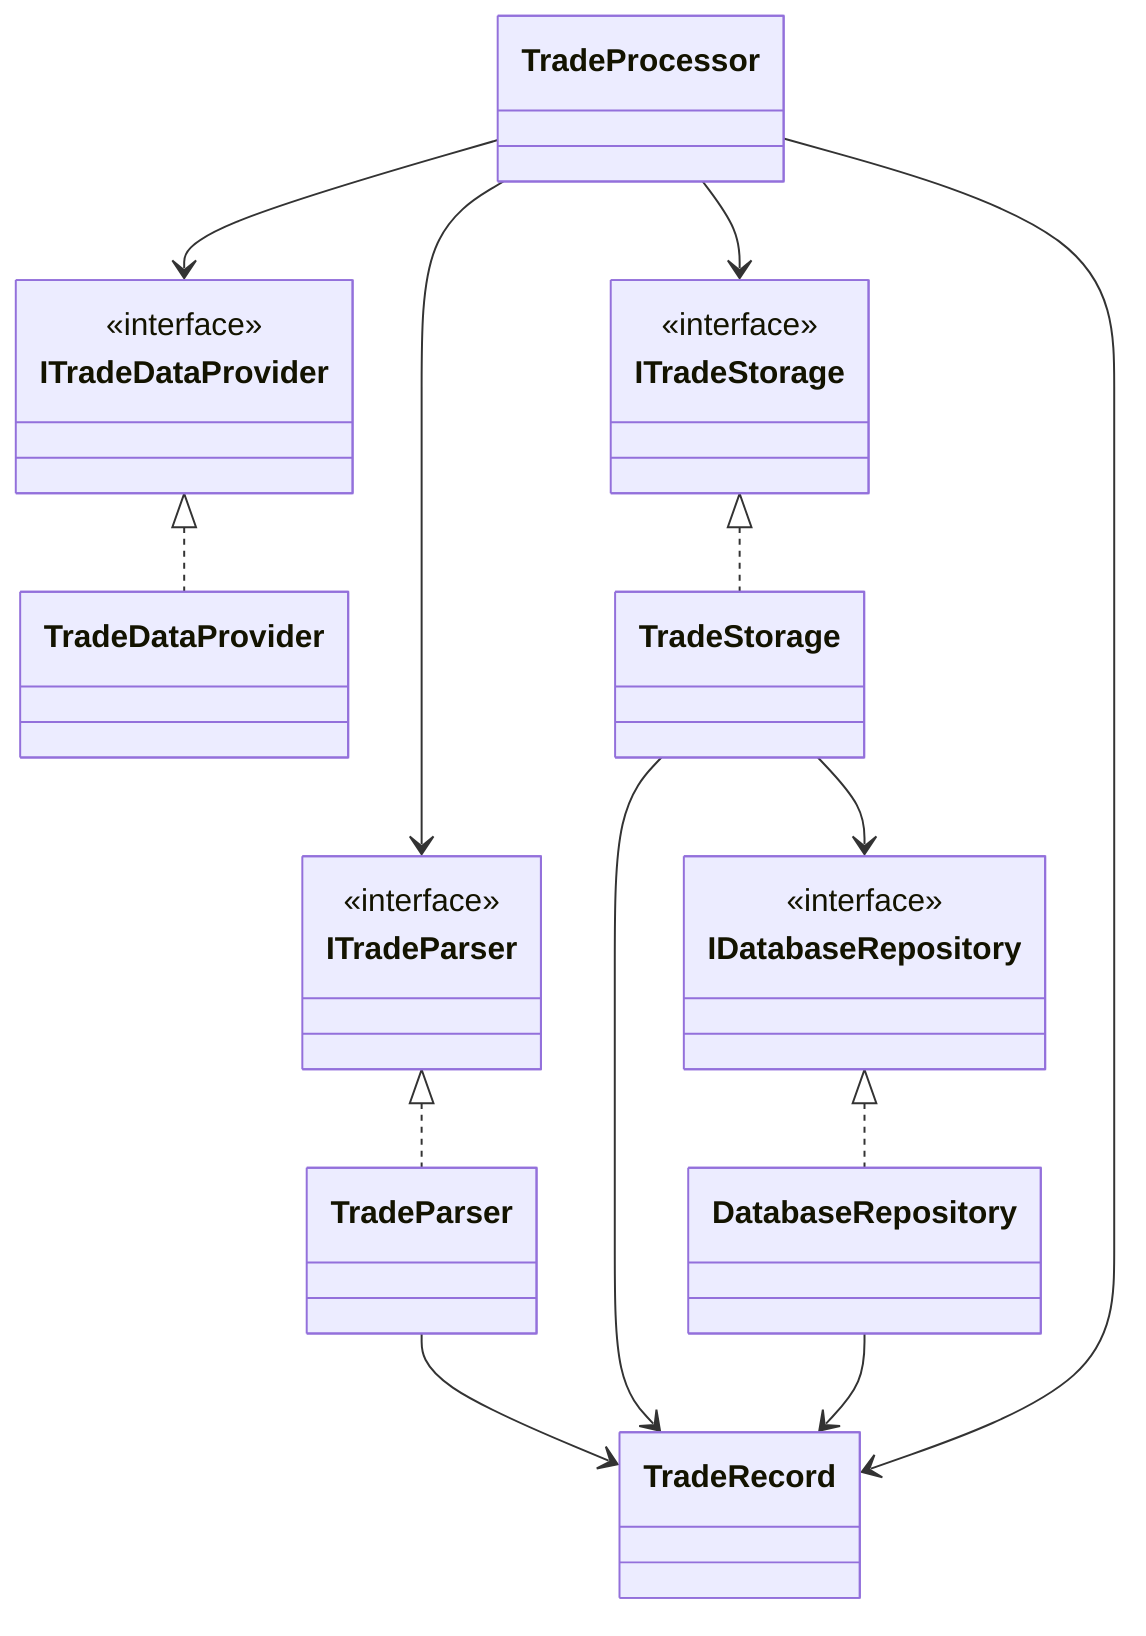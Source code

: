 classDiagram
direction TB
class ITradeDataProvider {
  <<interface>>
}
class ITradeParser {
  <<interface>>
}
class ITradeStorage {
  <<interface>>
}
class IDatabaseRepository {
  <<interface>>
}

class TradeDataProvider
class TradeParser
class TradeStorage
class DatabaseRepository
class TradeProcessor
class TradeRecord

ITradeDataProvider <|.. TradeDataProvider
ITradeParser <|.. TradeParser
ITradeStorage <|.. TradeStorage
IDatabaseRepository <|.. DatabaseRepository

TradeProcessor --> ITradeDataProvider
TradeProcessor --> ITradeParser
TradeProcessor --> ITradeStorage
TradeStorage --> IDatabaseRepository

TradeParser --> TradeRecord
TradeStorage --> TradeRecord
DatabaseRepository --> TradeRecord
TradeProcessor --> TradeRecord